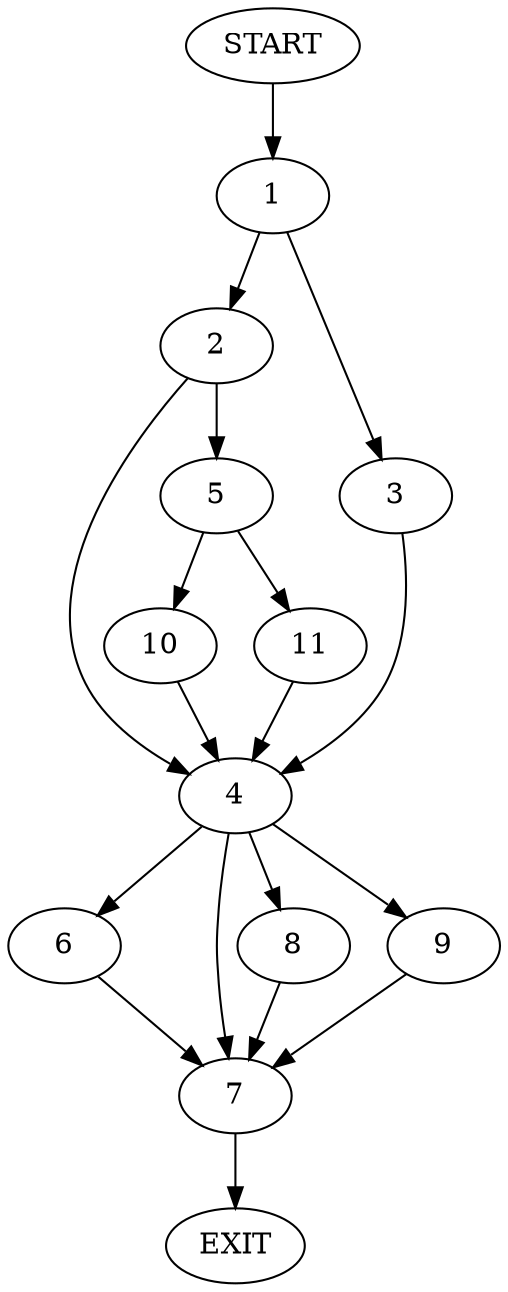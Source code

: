 digraph {
0 [label="START"]
12 [label="EXIT"]
0 -> 1
1 -> 2
1 -> 3
3 -> 4
2 -> 5
2 -> 4
4 -> 6
4 -> 7
4 -> 8
4 -> 9
5 -> 10
5 -> 11
11 -> 4
10 -> 4
8 -> 7
6 -> 7
9 -> 7
7 -> 12
}
